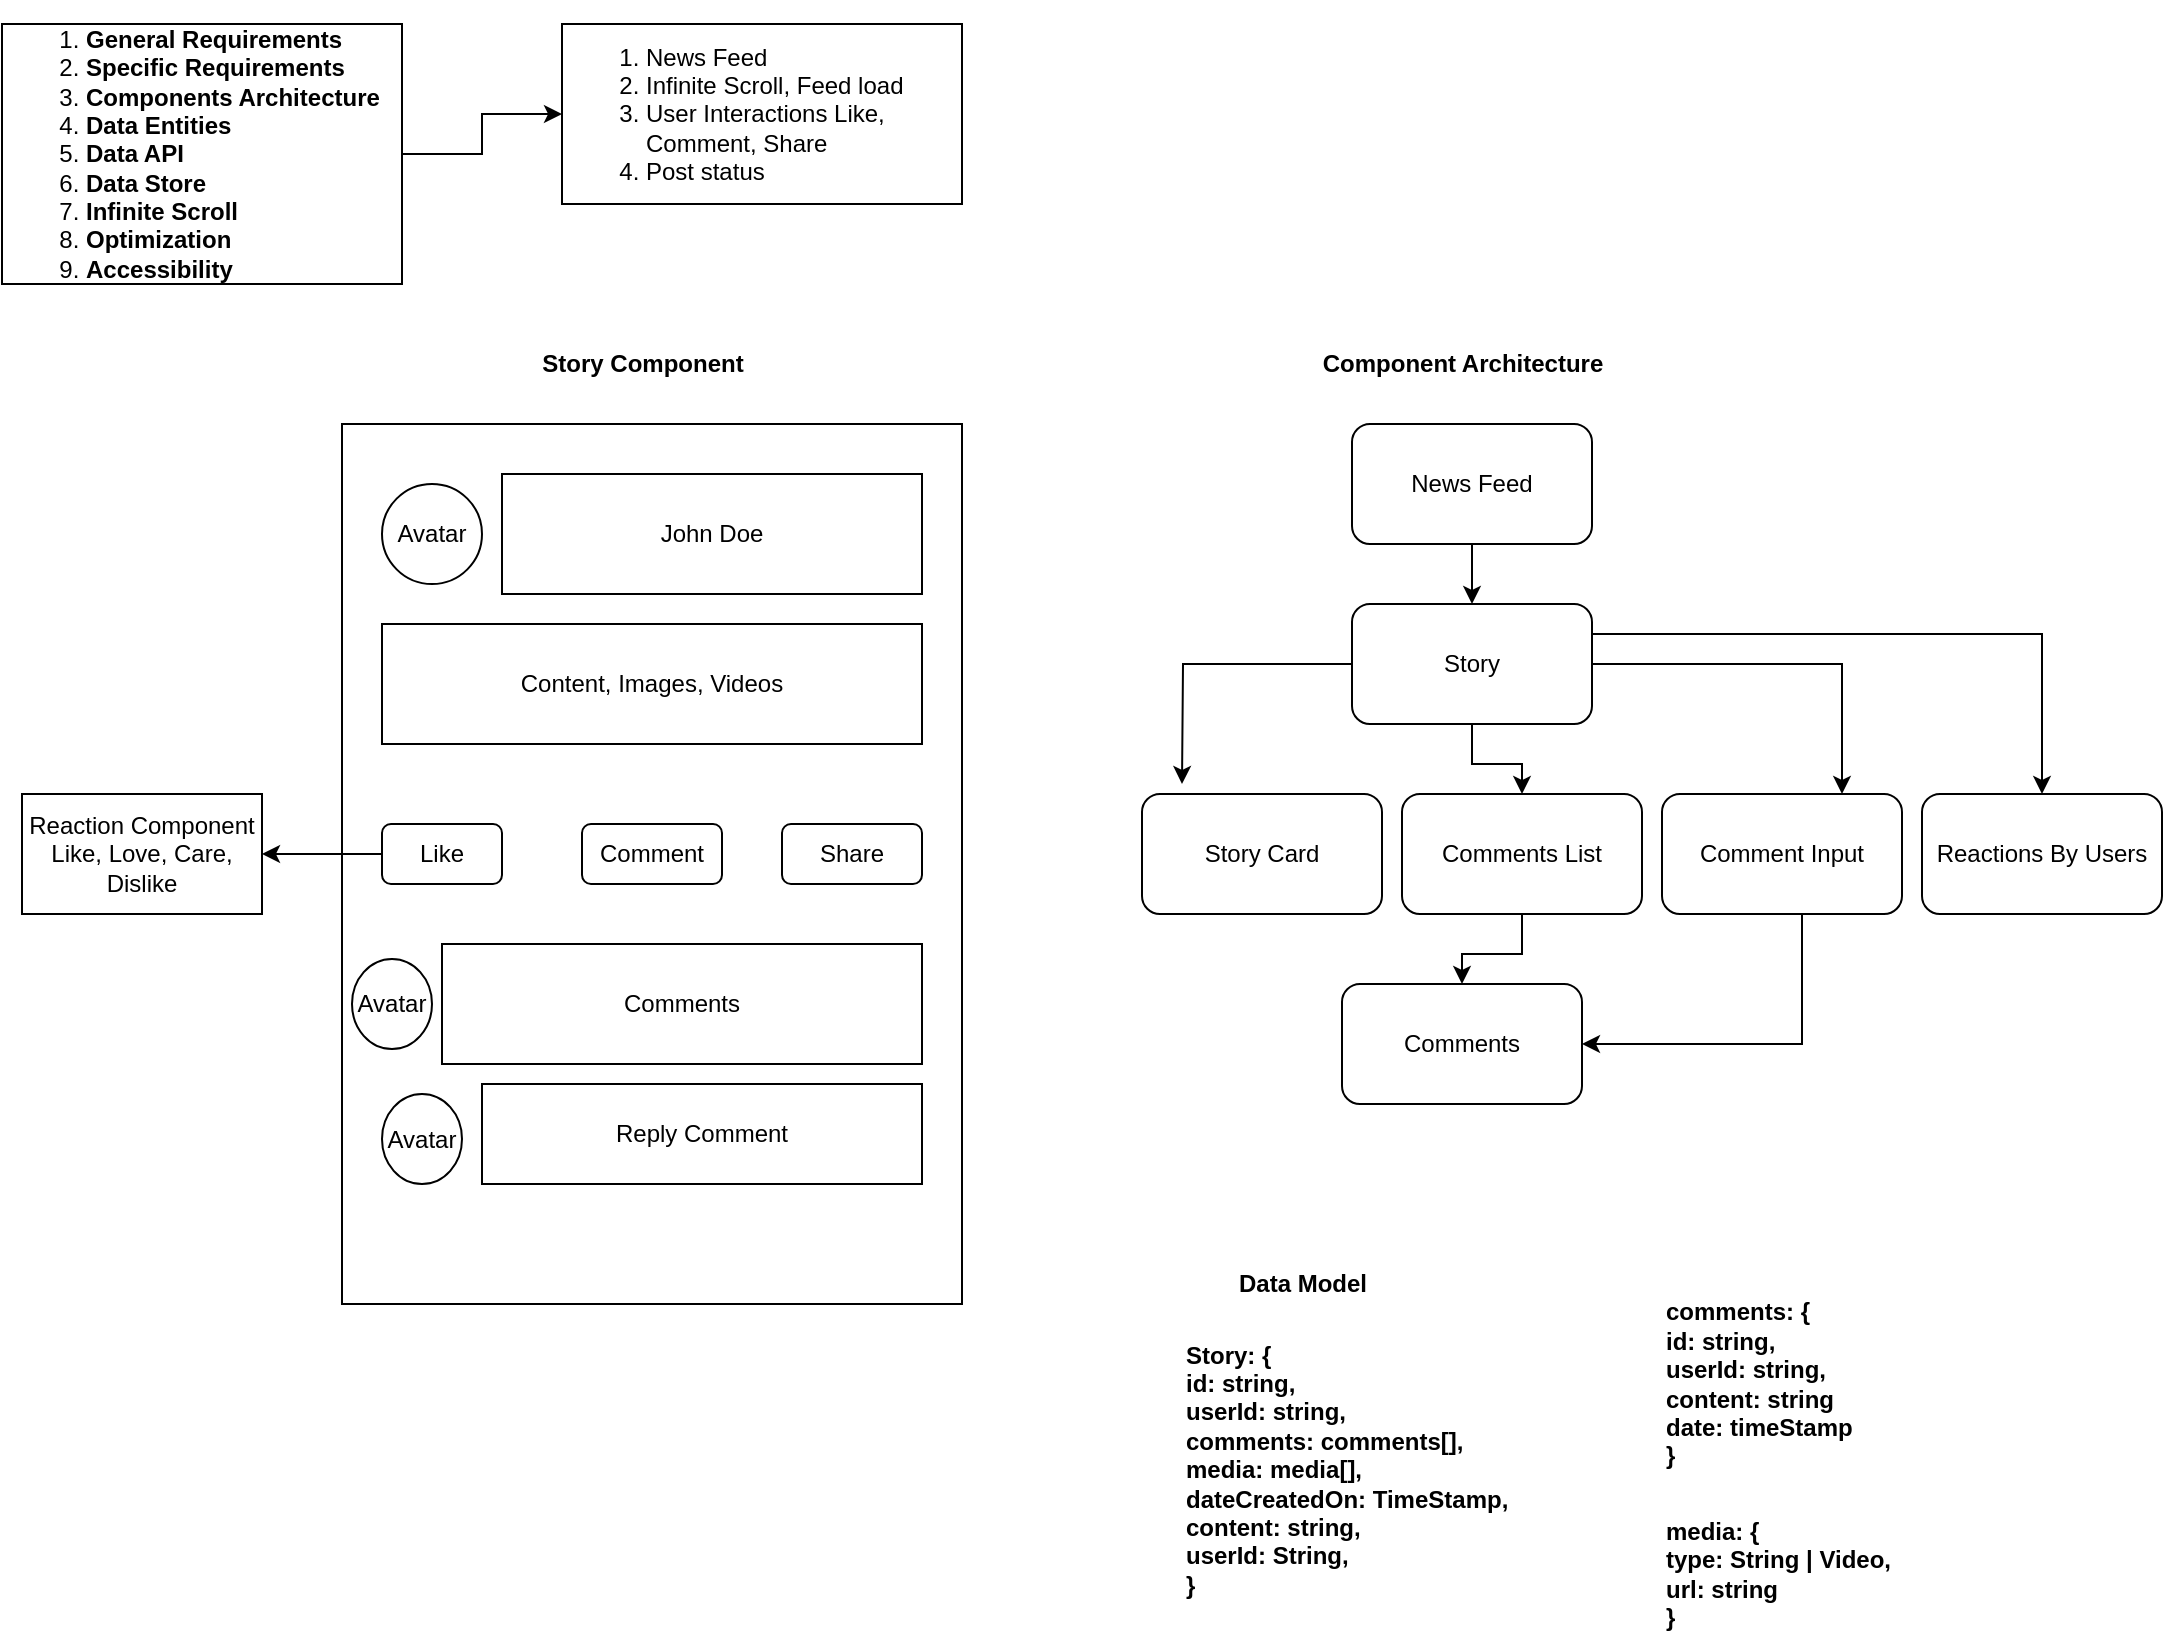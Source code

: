 <mxfile version="19.0.3" type="github">
  <diagram id="jE26jxXe5YH31CJZeTDk" name="Page-1">
    <mxGraphModel dx="996" dy="608" grid="1" gridSize="10" guides="1" tooltips="1" connect="1" arrows="1" fold="1" page="1" pageScale="1" pageWidth="850" pageHeight="1100" math="0" shadow="0">
      <root>
        <mxCell id="0" />
        <mxCell id="1" parent="0" />
        <mxCell id="KsaErcmCSFaaKNWz6VW0-4" value="" style="edgeStyle=orthogonalEdgeStyle;rounded=0;orthogonalLoop=1;jettySize=auto;html=1;" edge="1" parent="1" source="KsaErcmCSFaaKNWz6VW0-2" target="KsaErcmCSFaaKNWz6VW0-3">
          <mxGeometry relative="1" as="geometry" />
        </mxCell>
        <mxCell id="KsaErcmCSFaaKNWz6VW0-2" value="&lt;div style=&quot;&quot;&gt;&lt;ol&gt;&lt;li&gt;&lt;b style=&quot;background-color: initial;&quot;&gt;General Requirements&lt;/b&gt;&lt;/li&gt;&lt;li&gt;&lt;b style=&quot;background-color: initial;&quot;&gt;Specific Requirements&lt;/b&gt;&lt;/li&gt;&lt;li&gt;&lt;b style=&quot;background-color: initial;&quot;&gt;Components Architecture&lt;/b&gt;&lt;/li&gt;&lt;li&gt;&lt;b style=&quot;background-color: initial;&quot;&gt;Data Entities&lt;/b&gt;&lt;/li&gt;&lt;li&gt;&lt;b style=&quot;background-color: initial;&quot;&gt;Data API&lt;/b&gt;&lt;/li&gt;&lt;li&gt;&lt;b style=&quot;background-color: initial;&quot;&gt;Data Store&lt;/b&gt;&lt;/li&gt;&lt;li&gt;&lt;b style=&quot;background-color: initial;&quot;&gt;Infinite Scroll&lt;/b&gt;&lt;/li&gt;&lt;li&gt;&lt;b style=&quot;background-color: initial;&quot;&gt;Optimization&lt;/b&gt;&lt;/li&gt;&lt;li&gt;&lt;b style=&quot;background-color: initial;&quot;&gt;Accessibility&lt;/b&gt;&lt;/li&gt;&lt;/ol&gt;&lt;/div&gt;" style="rounded=0;whiteSpace=wrap;html=1;align=left;" vertex="1" parent="1">
          <mxGeometry x="10" y="40" width="200" height="130" as="geometry" />
        </mxCell>
        <mxCell id="KsaErcmCSFaaKNWz6VW0-3" value="&lt;ol&gt;&lt;li&gt;News Feed&lt;/li&gt;&lt;li&gt;Infinite Scroll, Feed load&lt;/li&gt;&lt;li&gt;User Interactions Like, Comment, Share&lt;/li&gt;&lt;li&gt;Post status&lt;/li&gt;&lt;/ol&gt;" style="rounded=0;whiteSpace=wrap;html=1;align=left;" vertex="1" parent="1">
          <mxGeometry x="290" y="40" width="200" height="90" as="geometry" />
        </mxCell>
        <mxCell id="KsaErcmCSFaaKNWz6VW0-5" value="" style="rounded=0;whiteSpace=wrap;html=1;" vertex="1" parent="1">
          <mxGeometry x="180" y="240" width="310" height="440" as="geometry" />
        </mxCell>
        <mxCell id="KsaErcmCSFaaKNWz6VW0-6" value="Avatar" style="ellipse;whiteSpace=wrap;html=1;aspect=fixed;" vertex="1" parent="1">
          <mxGeometry x="200" y="270" width="50" height="50" as="geometry" />
        </mxCell>
        <mxCell id="KsaErcmCSFaaKNWz6VW0-7" value="John Doe" style="rounded=0;whiteSpace=wrap;html=1;" vertex="1" parent="1">
          <mxGeometry x="260" y="265" width="210" height="60" as="geometry" />
        </mxCell>
        <mxCell id="KsaErcmCSFaaKNWz6VW0-8" value="Content, Images, Videos" style="rounded=0;whiteSpace=wrap;html=1;" vertex="1" parent="1">
          <mxGeometry x="200" y="340" width="270" height="60" as="geometry" />
        </mxCell>
        <mxCell id="KsaErcmCSFaaKNWz6VW0-16" value="" style="edgeStyle=orthogonalEdgeStyle;rounded=0;orthogonalLoop=1;jettySize=auto;html=1;" edge="1" parent="1" source="KsaErcmCSFaaKNWz6VW0-9" target="KsaErcmCSFaaKNWz6VW0-15">
          <mxGeometry relative="1" as="geometry" />
        </mxCell>
        <mxCell id="KsaErcmCSFaaKNWz6VW0-9" value="Like" style="rounded=1;whiteSpace=wrap;html=1;" vertex="1" parent="1">
          <mxGeometry x="200" y="440" width="60" height="30" as="geometry" />
        </mxCell>
        <mxCell id="KsaErcmCSFaaKNWz6VW0-10" value="Comment" style="rounded=1;whiteSpace=wrap;html=1;" vertex="1" parent="1">
          <mxGeometry x="300" y="440" width="70" height="30" as="geometry" />
        </mxCell>
        <mxCell id="KsaErcmCSFaaKNWz6VW0-11" value="Share" style="rounded=1;whiteSpace=wrap;html=1;" vertex="1" parent="1">
          <mxGeometry x="400" y="440" width="70" height="30" as="geometry" />
        </mxCell>
        <mxCell id="KsaErcmCSFaaKNWz6VW0-12" style="edgeStyle=orthogonalEdgeStyle;rounded=0;orthogonalLoop=1;jettySize=auto;html=1;exitX=0.5;exitY=1;exitDx=0;exitDy=0;" edge="1" parent="1" source="KsaErcmCSFaaKNWz6VW0-5" target="KsaErcmCSFaaKNWz6VW0-5">
          <mxGeometry relative="1" as="geometry" />
        </mxCell>
        <mxCell id="KsaErcmCSFaaKNWz6VW0-13" value="Comments" style="rounded=0;whiteSpace=wrap;html=1;" vertex="1" parent="1">
          <mxGeometry x="230" y="500" width="240" height="60" as="geometry" />
        </mxCell>
        <mxCell id="KsaErcmCSFaaKNWz6VW0-14" value="Reply Comment" style="rounded=0;whiteSpace=wrap;html=1;" vertex="1" parent="1">
          <mxGeometry x="250" y="570" width="220" height="50" as="geometry" />
        </mxCell>
        <mxCell id="KsaErcmCSFaaKNWz6VW0-15" value="Reaction Component&lt;br&gt;Like, Love, Care, Dislike" style="rounded=0;whiteSpace=wrap;html=1;" vertex="1" parent="1">
          <mxGeometry x="20" y="425" width="120" height="60" as="geometry" />
        </mxCell>
        <mxCell id="KsaErcmCSFaaKNWz6VW0-17" value="&lt;b&gt;Story Component&lt;/b&gt;" style="text;html=1;align=center;verticalAlign=middle;resizable=0;points=[];autosize=1;strokeColor=none;fillColor=none;" vertex="1" parent="1">
          <mxGeometry x="270" y="200" width="120" height="20" as="geometry" />
        </mxCell>
        <mxCell id="KsaErcmCSFaaKNWz6VW0-18" value="&lt;span style=&quot;&quot;&gt;Avatar&lt;/span&gt;" style="ellipse;whiteSpace=wrap;html=1;" vertex="1" parent="1">
          <mxGeometry x="185" y="507.5" width="40" height="45" as="geometry" />
        </mxCell>
        <mxCell id="KsaErcmCSFaaKNWz6VW0-19" value="&lt;span style=&quot;&quot;&gt;Avatar&lt;/span&gt;" style="ellipse;whiteSpace=wrap;html=1;" vertex="1" parent="1">
          <mxGeometry x="200" y="575" width="40" height="45" as="geometry" />
        </mxCell>
        <mxCell id="KsaErcmCSFaaKNWz6VW0-20" value="&lt;b&gt;Component Architecture&lt;/b&gt;" style="text;html=1;align=center;verticalAlign=middle;resizable=0;points=[];autosize=1;strokeColor=none;fillColor=none;" vertex="1" parent="1">
          <mxGeometry x="660" y="200" width="160" height="20" as="geometry" />
        </mxCell>
        <mxCell id="KsaErcmCSFaaKNWz6VW0-28" value="" style="edgeStyle=orthogonalEdgeStyle;rounded=0;orthogonalLoop=1;jettySize=auto;html=1;" edge="1" parent="1" source="KsaErcmCSFaaKNWz6VW0-21" target="KsaErcmCSFaaKNWz6VW0-22">
          <mxGeometry relative="1" as="geometry" />
        </mxCell>
        <mxCell id="KsaErcmCSFaaKNWz6VW0-21" value="News Feed" style="rounded=1;whiteSpace=wrap;html=1;" vertex="1" parent="1">
          <mxGeometry x="685" y="240" width="120" height="60" as="geometry" />
        </mxCell>
        <mxCell id="KsaErcmCSFaaKNWz6VW0-29" value="" style="edgeStyle=orthogonalEdgeStyle;rounded=0;orthogonalLoop=1;jettySize=auto;html=1;" edge="1" parent="1" source="KsaErcmCSFaaKNWz6VW0-22" target="KsaErcmCSFaaKNWz6VW0-24">
          <mxGeometry relative="1" as="geometry" />
        </mxCell>
        <mxCell id="KsaErcmCSFaaKNWz6VW0-31" style="edgeStyle=orthogonalEdgeStyle;rounded=0;orthogonalLoop=1;jettySize=auto;html=1;" edge="1" parent="1" source="KsaErcmCSFaaKNWz6VW0-22">
          <mxGeometry relative="1" as="geometry">
            <mxPoint x="600" y="420" as="targetPoint" />
          </mxGeometry>
        </mxCell>
        <mxCell id="KsaErcmCSFaaKNWz6VW0-32" style="edgeStyle=orthogonalEdgeStyle;rounded=0;orthogonalLoop=1;jettySize=auto;html=1;entryX=0.75;entryY=0;entryDx=0;entryDy=0;" edge="1" parent="1" source="KsaErcmCSFaaKNWz6VW0-22" target="KsaErcmCSFaaKNWz6VW0-25">
          <mxGeometry relative="1" as="geometry" />
        </mxCell>
        <mxCell id="KsaErcmCSFaaKNWz6VW0-33" style="edgeStyle=orthogonalEdgeStyle;rounded=0;orthogonalLoop=1;jettySize=auto;html=1;exitX=1;exitY=0.25;exitDx=0;exitDy=0;" edge="1" parent="1" source="KsaErcmCSFaaKNWz6VW0-22" target="KsaErcmCSFaaKNWz6VW0-26">
          <mxGeometry relative="1" as="geometry" />
        </mxCell>
        <mxCell id="KsaErcmCSFaaKNWz6VW0-22" value="Story" style="rounded=1;whiteSpace=wrap;html=1;" vertex="1" parent="1">
          <mxGeometry x="685" y="330" width="120" height="60" as="geometry" />
        </mxCell>
        <mxCell id="KsaErcmCSFaaKNWz6VW0-23" value="Story Card" style="rounded=1;whiteSpace=wrap;html=1;" vertex="1" parent="1">
          <mxGeometry x="580" y="425" width="120" height="60" as="geometry" />
        </mxCell>
        <mxCell id="KsaErcmCSFaaKNWz6VW0-34" value="" style="edgeStyle=orthogonalEdgeStyle;rounded=0;orthogonalLoop=1;jettySize=auto;html=1;" edge="1" parent="1" source="KsaErcmCSFaaKNWz6VW0-24" target="KsaErcmCSFaaKNWz6VW0-27">
          <mxGeometry relative="1" as="geometry" />
        </mxCell>
        <mxCell id="KsaErcmCSFaaKNWz6VW0-24" value="Comments List" style="rounded=1;whiteSpace=wrap;html=1;" vertex="1" parent="1">
          <mxGeometry x="710" y="425" width="120" height="60" as="geometry" />
        </mxCell>
        <mxCell id="KsaErcmCSFaaKNWz6VW0-35" style="edgeStyle=orthogonalEdgeStyle;rounded=0;orthogonalLoop=1;jettySize=auto;html=1;" edge="1" parent="1" source="KsaErcmCSFaaKNWz6VW0-25" target="KsaErcmCSFaaKNWz6VW0-27">
          <mxGeometry relative="1" as="geometry">
            <Array as="points">
              <mxPoint x="910" y="550" />
            </Array>
          </mxGeometry>
        </mxCell>
        <mxCell id="KsaErcmCSFaaKNWz6VW0-25" value="Comment Input" style="rounded=1;whiteSpace=wrap;html=1;" vertex="1" parent="1">
          <mxGeometry x="840" y="425" width="120" height="60" as="geometry" />
        </mxCell>
        <mxCell id="KsaErcmCSFaaKNWz6VW0-26" value="Reactions By Users" style="rounded=1;whiteSpace=wrap;html=1;" vertex="1" parent="1">
          <mxGeometry x="970" y="425" width="120" height="60" as="geometry" />
        </mxCell>
        <mxCell id="KsaErcmCSFaaKNWz6VW0-27" value="Comments" style="rounded=1;whiteSpace=wrap;html=1;" vertex="1" parent="1">
          <mxGeometry x="680" y="520" width="120" height="60" as="geometry" />
        </mxCell>
        <mxCell id="KsaErcmCSFaaKNWz6VW0-36" value="&lt;b&gt;Data Model&lt;/b&gt;" style="text;html=1;align=center;verticalAlign=middle;resizable=0;points=[];autosize=1;strokeColor=none;fillColor=none;" vertex="1" parent="1">
          <mxGeometry x="620" y="660" width="80" height="20" as="geometry" />
        </mxCell>
        <mxCell id="KsaErcmCSFaaKNWz6VW0-37" value="&lt;b&gt;Story: {&lt;br&gt;id: string,&lt;br&gt;userId: string,&lt;br&gt;comments: comments[],&lt;br&gt;media: media[],&lt;br&gt;dateCreatedOn: TimeStamp,&lt;br&gt;content: string,&lt;br&gt;userId: String,&lt;br&gt;}&lt;br&gt;&lt;br&gt;&lt;/b&gt;" style="text;html=1;align=left;verticalAlign=middle;resizable=0;points=[];autosize=1;strokeColor=none;fillColor=none;" vertex="1" parent="1">
          <mxGeometry x="600" y="695" width="180" height="150" as="geometry" />
        </mxCell>
        <mxCell id="KsaErcmCSFaaKNWz6VW0-38" value="&lt;b&gt;comments: {&lt;br&gt;id: string,&lt;br&gt;userId: string,&lt;br&gt;content: string&lt;br&gt;date: timeStamp&lt;br&gt;}&lt;/b&gt;" style="text;html=1;align=left;verticalAlign=middle;resizable=0;points=[];autosize=1;strokeColor=none;fillColor=none;" vertex="1" parent="1">
          <mxGeometry x="840" y="675" width="110" height="90" as="geometry" />
        </mxCell>
        <mxCell id="KsaErcmCSFaaKNWz6VW0-39" value="&lt;b&gt;media: {&lt;br&gt;type: String | Video,&lt;br&gt;url: string&lt;br&gt;}&lt;/b&gt;" style="text;html=1;align=left;verticalAlign=middle;resizable=0;points=[];autosize=1;strokeColor=none;fillColor=none;" vertex="1" parent="1">
          <mxGeometry x="840" y="785" width="130" height="60" as="geometry" />
        </mxCell>
      </root>
    </mxGraphModel>
  </diagram>
</mxfile>
